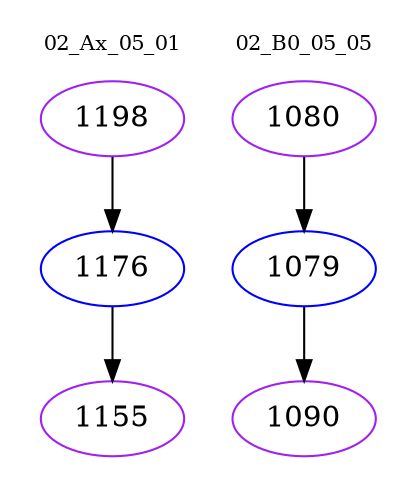 digraph{
subgraph cluster_0 {
color = white
label = "02_Ax_05_01";
fontsize=10;
T0_1198 [label="1198", color="purple"]
T0_1198 -> T0_1176 [color="black"]
T0_1176 [label="1176", color="blue"]
T0_1176 -> T0_1155 [color="black"]
T0_1155 [label="1155", color="purple"]
}
subgraph cluster_1 {
color = white
label = "02_B0_05_05";
fontsize=10;
T1_1080 [label="1080", color="purple"]
T1_1080 -> T1_1079 [color="black"]
T1_1079 [label="1079", color="blue"]
T1_1079 -> T1_1090 [color="black"]
T1_1090 [label="1090", color="purple"]
}
}
